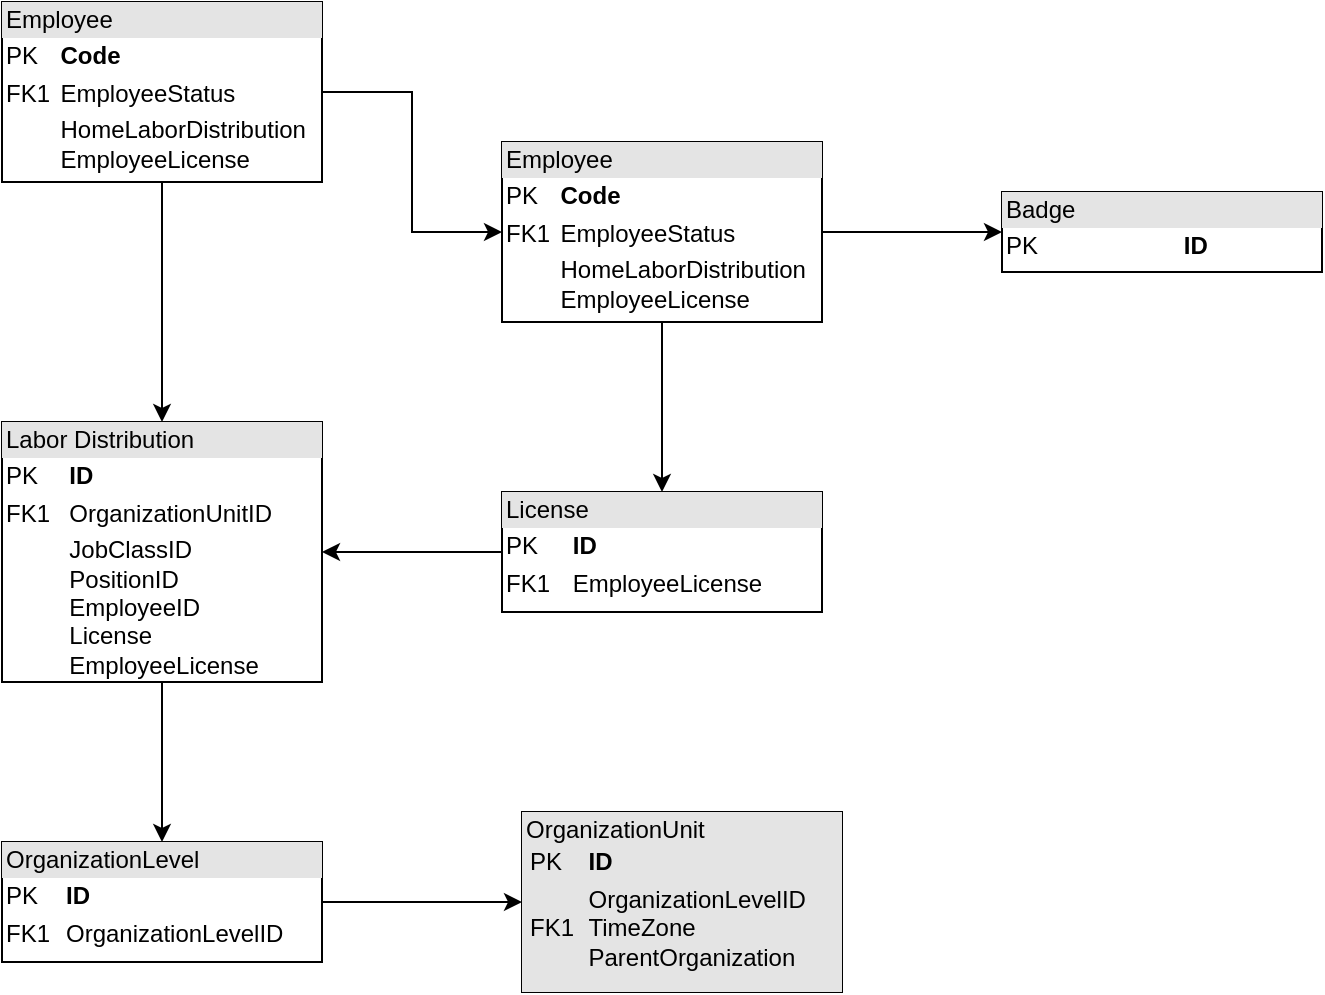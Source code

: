 <mxfile version="16.6.4" type="github"><diagram id="uaPEckobWmdcZgonOr7J" name="Page-1"><mxGraphModel dx="868" dy="442" grid="1" gridSize="10" guides="1" tooltips="1" connect="1" arrows="1" fold="1" page="1" pageScale="1" pageWidth="850" pageHeight="1100" math="0" shadow="0"><root><mxCell id="0"/><mxCell id="1" parent="0"/><mxCell id="15i-C8ym4ut34Rozi-hp-4" value="" style="edgeStyle=orthogonalEdgeStyle;rounded=0;orthogonalLoop=1;jettySize=auto;html=1;" parent="1" source="15i-C8ym4ut34Rozi-hp-2" target="15i-C8ym4ut34Rozi-hp-3" edge="1"><mxGeometry relative="1" as="geometry"/></mxCell><mxCell id="15i-C8ym4ut34Rozi-hp-6" value="" style="edgeStyle=orthogonalEdgeStyle;rounded=0;orthogonalLoop=1;jettySize=auto;html=1;" parent="1" source="15i-C8ym4ut34Rozi-hp-2" target="15i-C8ym4ut34Rozi-hp-5" edge="1"><mxGeometry relative="1" as="geometry"/></mxCell><mxCell id="15i-C8ym4ut34Rozi-hp-2" value="&lt;div style=&quot;box-sizing: border-box ; width: 100% ; background: #e4e4e4 ; padding: 2px&quot;&gt;Employee&lt;/div&gt;&lt;table style=&quot;width: 100% ; font-size: 1em&quot; cellpadding=&quot;2&quot; cellspacing=&quot;0&quot;&gt;&lt;tbody&gt;&lt;tr&gt;&lt;td&gt;PK&lt;/td&gt;&lt;td&gt;&lt;b&gt;Code&lt;/b&gt;&lt;/td&gt;&lt;/tr&gt;&lt;tr&gt;&lt;td&gt;FK1&lt;/td&gt;&lt;td&gt;EmployeeStatus&lt;/td&gt;&lt;/tr&gt;&lt;tr&gt;&lt;td&gt;&lt;/td&gt;&lt;td&gt;HomeLaborDistribution&lt;br&gt;EmployeeLicense&lt;/td&gt;&lt;/tr&gt;&lt;/tbody&gt;&lt;/table&gt;" style="verticalAlign=top;align=left;overflow=fill;html=1;" parent="1" vertex="1"><mxGeometry x="40" y="40" width="160" height="90" as="geometry"/></mxCell><mxCell id="15i-C8ym4ut34Rozi-hp-17" value="" style="edgeStyle=orthogonalEdgeStyle;rounded=0;orthogonalLoop=1;jettySize=auto;html=1;" parent="1" source="15i-C8ym4ut34Rozi-hp-3" target="15i-C8ym4ut34Rozi-hp-16" edge="1"><mxGeometry relative="1" as="geometry"/></mxCell><mxCell id="15i-C8ym4ut34Rozi-hp-3" value="&lt;div style=&quot;box-sizing: border-box ; width: 100% ; background: #e4e4e4 ; padding: 2px&quot;&gt;Labor Distribution&lt;/div&gt;&lt;table style=&quot;width: 100% ; font-size: 1em&quot; cellpadding=&quot;2&quot; cellspacing=&quot;0&quot;&gt;&lt;tbody&gt;&lt;tr&gt;&lt;td&gt;PK&lt;/td&gt;&lt;td&gt;&lt;b&gt;ID&lt;/b&gt;&lt;/td&gt;&lt;/tr&gt;&lt;tr&gt;&lt;td&gt;FK1&lt;/td&gt;&lt;td&gt;OrganizationUnitID&lt;/td&gt;&lt;/tr&gt;&lt;tr&gt;&lt;td&gt;&lt;/td&gt;&lt;td&gt;JobClassID&lt;br&gt;PositionID&lt;br&gt;EmployeeID&lt;br&gt;License&lt;br&gt;EmployeeLicense&lt;/td&gt;&lt;/tr&gt;&lt;/tbody&gt;&lt;/table&gt;" style="verticalAlign=top;align=left;overflow=fill;html=1;" parent="1" vertex="1"><mxGeometry x="40" y="250" width="160" height="130" as="geometry"/></mxCell><mxCell id="15i-C8ym4ut34Rozi-hp-12" value="" style="edgeStyle=orthogonalEdgeStyle;rounded=0;orthogonalLoop=1;jettySize=auto;html=1;" parent="1" source="15i-C8ym4ut34Rozi-hp-5" target="15i-C8ym4ut34Rozi-hp-11" edge="1"><mxGeometry relative="1" as="geometry"/></mxCell><mxCell id="15i-C8ym4ut34Rozi-hp-15" value="" style="edgeStyle=orthogonalEdgeStyle;rounded=0;orthogonalLoop=1;jettySize=auto;html=1;" parent="1" source="15i-C8ym4ut34Rozi-hp-5" target="15i-C8ym4ut34Rozi-hp-14" edge="1"><mxGeometry relative="1" as="geometry"/></mxCell><mxCell id="15i-C8ym4ut34Rozi-hp-5" value="&lt;div style=&quot;box-sizing: border-box ; width: 100% ; background: #e4e4e4 ; padding: 2px&quot;&gt;Employee&lt;/div&gt;&lt;table style=&quot;width: 100% ; font-size: 1em&quot; cellpadding=&quot;2&quot; cellspacing=&quot;0&quot;&gt;&lt;tbody&gt;&lt;tr&gt;&lt;td&gt;PK&lt;/td&gt;&lt;td&gt;&lt;b&gt;Code&lt;/b&gt;&lt;/td&gt;&lt;/tr&gt;&lt;tr&gt;&lt;td&gt;FK1&lt;/td&gt;&lt;td&gt;EmployeeStatus&lt;/td&gt;&lt;/tr&gt;&lt;tr&gt;&lt;td&gt;&lt;/td&gt;&lt;td&gt;HomeLaborDistribution&lt;br&gt;EmployeeLicense&lt;/td&gt;&lt;/tr&gt;&lt;/tbody&gt;&lt;/table&gt;" style="verticalAlign=top;align=left;overflow=fill;html=1;" parent="1" vertex="1"><mxGeometry x="290" y="110" width="160" height="90" as="geometry"/></mxCell><mxCell id="15i-C8ym4ut34Rozi-hp-13" value="" style="edgeStyle=orthogonalEdgeStyle;rounded=0;orthogonalLoop=1;jettySize=auto;html=1;" parent="1" source="15i-C8ym4ut34Rozi-hp-11" target="15i-C8ym4ut34Rozi-hp-3" edge="1"><mxGeometry relative="1" as="geometry"/></mxCell><mxCell id="15i-C8ym4ut34Rozi-hp-11" value="&lt;div style=&quot;box-sizing: border-box ; width: 100% ; background: #e4e4e4 ; padding: 2px&quot;&gt;License&lt;/div&gt;&lt;table style=&quot;width: 100% ; font-size: 1em&quot; cellpadding=&quot;2&quot; cellspacing=&quot;0&quot;&gt;&lt;tbody&gt;&lt;tr&gt;&lt;td&gt;PK&lt;/td&gt;&lt;td&gt;&lt;b&gt;ID&lt;/b&gt;&lt;/td&gt;&lt;/tr&gt;&lt;tr&gt;&lt;td&gt;FK1&lt;/td&gt;&lt;td&gt;EmployeeLicense&lt;/td&gt;&lt;/tr&gt;&lt;tr&gt;&lt;td&gt;&lt;/td&gt;&lt;td&gt;&lt;br&gt;&lt;/td&gt;&lt;/tr&gt;&lt;/tbody&gt;&lt;/table&gt;" style="verticalAlign=top;align=left;overflow=fill;html=1;" parent="1" vertex="1"><mxGeometry x="290" y="285" width="160" height="60" as="geometry"/></mxCell><mxCell id="15i-C8ym4ut34Rozi-hp-14" value="&lt;div style=&quot;box-sizing: border-box ; width: 100% ; background: #e4e4e4 ; padding: 2px&quot;&gt;Badge&lt;/div&gt;&lt;table style=&quot;width: 100% ; font-size: 1em&quot; cellpadding=&quot;2&quot; cellspacing=&quot;0&quot;&gt;&lt;tbody&gt;&lt;tr&gt;&lt;td&gt;PK&lt;/td&gt;&lt;td&gt;&lt;b&gt;ID&lt;/b&gt;&lt;/td&gt;&lt;/tr&gt;&lt;tr&gt;&lt;td&gt;&lt;br&gt;&lt;/td&gt;&lt;td&gt;&lt;br&gt;&lt;/td&gt;&lt;/tr&gt;&lt;/tbody&gt;&lt;/table&gt;" style="verticalAlign=top;align=left;overflow=fill;html=1;" parent="1" vertex="1"><mxGeometry x="540" y="135" width="160" height="40" as="geometry"/></mxCell><mxCell id="15i-C8ym4ut34Rozi-hp-19" value="" style="edgeStyle=orthogonalEdgeStyle;rounded=0;orthogonalLoop=1;jettySize=auto;html=1;" parent="1" source="15i-C8ym4ut34Rozi-hp-16" target="15i-C8ym4ut34Rozi-hp-18" edge="1"><mxGeometry relative="1" as="geometry"/></mxCell><mxCell id="15i-C8ym4ut34Rozi-hp-16" value="&lt;div style=&quot;box-sizing: border-box ; width: 100% ; background: #e4e4e4 ; padding: 2px&quot;&gt;OrganizationLevel&lt;/div&gt;&lt;table style=&quot;width: 100% ; font-size: 1em&quot; cellpadding=&quot;2&quot; cellspacing=&quot;0&quot;&gt;&lt;tbody&gt;&lt;tr&gt;&lt;td&gt;PK&lt;/td&gt;&lt;td&gt;&lt;b&gt;ID&lt;/b&gt;&lt;/td&gt;&lt;/tr&gt;&lt;tr&gt;&lt;td&gt;FK1&lt;/td&gt;&lt;td&gt;OrganizationLevelID&lt;/td&gt;&lt;/tr&gt;&lt;tr&gt;&lt;td&gt;&lt;/td&gt;&lt;td&gt;&lt;br&gt;&lt;/td&gt;&lt;/tr&gt;&lt;/tbody&gt;&lt;/table&gt;" style="verticalAlign=top;align=left;overflow=fill;html=1;" parent="1" vertex="1"><mxGeometry x="40" y="460" width="160" height="60" as="geometry"/></mxCell><mxCell id="15i-C8ym4ut34Rozi-hp-18" value="&lt;div style=&quot;box-sizing: border-box ; width: 100% ; background: #e4e4e4 ; padding: 2px&quot;&gt;OrganizationUnit&lt;table cellpadding=&quot;2&quot; cellspacing=&quot;0&quot; style=&quot;font-size: 1em ; width: 100%&quot;&gt;&lt;tbody&gt;&lt;tr&gt;&lt;td&gt;PK&lt;/td&gt;&lt;td&gt;&lt;b&gt;ID&lt;/b&gt;&lt;/td&gt;&lt;/tr&gt;&lt;tr&gt;&lt;td&gt;FK1&lt;/td&gt;&lt;td&gt;OrganizationLevelID&lt;br&gt;TimeZone&lt;br&gt;ParentOrganization&lt;/td&gt;&lt;/tr&gt;&lt;tr&gt;&lt;td&gt;&lt;/td&gt;&lt;td&gt;&lt;br&gt;&lt;/td&gt;&lt;/tr&gt;&lt;/tbody&gt;&lt;/table&gt;&lt;/div&gt;" style="verticalAlign=top;align=left;overflow=fill;html=1;" parent="1" vertex="1"><mxGeometry x="300" y="445" width="160" height="90" as="geometry"/></mxCell></root></mxGraphModel></diagram></mxfile>